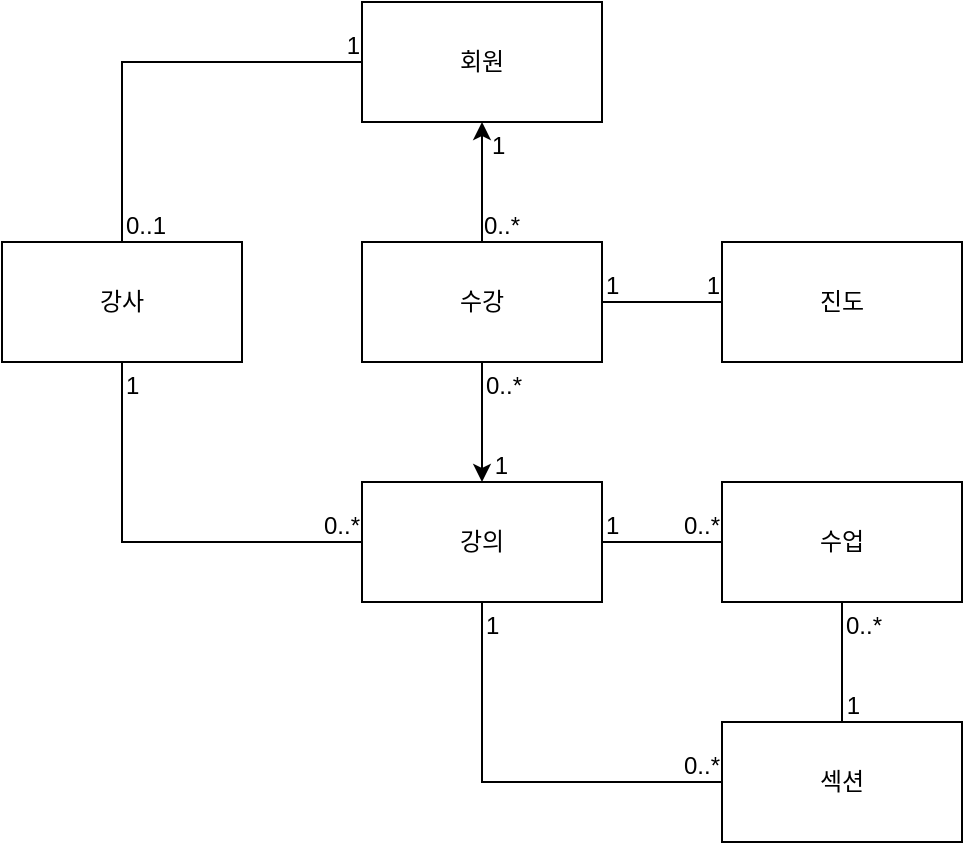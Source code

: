 <mxfile version="28.2.6">
  <diagram name="페이지-1" id="e-BFJlDE4Yh8At8BM7uv">
    <mxGraphModel dx="971" dy="709" grid="1" gridSize="10" guides="1" tooltips="1" connect="1" arrows="1" fold="1" page="1" pageScale="1" pageWidth="827" pageHeight="1169" math="0" shadow="0">
      <root>
        <mxCell id="0" />
        <mxCell id="1" parent="0" />
        <mxCell id="YEBo-6KzvP_jivz8MXjP-2" value="회원" style="rounded=0;whiteSpace=wrap;html=1;" vertex="1" parent="1">
          <mxGeometry x="300" y="70" width="120" height="60" as="geometry" />
        </mxCell>
        <mxCell id="YEBo-6KzvP_jivz8MXjP-3" value="수강" style="rounded=0;whiteSpace=wrap;html=1;" vertex="1" parent="1">
          <mxGeometry x="300" y="190" width="120" height="60" as="geometry" />
        </mxCell>
        <mxCell id="YEBo-6KzvP_jivz8MXjP-4" value="강사" style="rounded=0;whiteSpace=wrap;html=1;" vertex="1" parent="1">
          <mxGeometry x="120" y="190" width="120" height="60" as="geometry" />
        </mxCell>
        <mxCell id="YEBo-6KzvP_jivz8MXjP-5" value="" style="endArrow=none;html=1;rounded=0;" edge="1" parent="1" source="YEBo-6KzvP_jivz8MXjP-4" target="YEBo-6KzvP_jivz8MXjP-2">
          <mxGeometry relative="1" as="geometry">
            <mxPoint x="330" y="370" as="sourcePoint" />
            <mxPoint x="490" y="370" as="targetPoint" />
            <Array as="points">
              <mxPoint x="180" y="100" />
            </Array>
          </mxGeometry>
        </mxCell>
        <mxCell id="YEBo-6KzvP_jivz8MXjP-6" value="0..1" style="resizable=0;html=1;whiteSpace=wrap;align=left;verticalAlign=bottom;" connectable="0" vertex="1" parent="YEBo-6KzvP_jivz8MXjP-5">
          <mxGeometry x="-1" relative="1" as="geometry" />
        </mxCell>
        <mxCell id="YEBo-6KzvP_jivz8MXjP-7" value="1" style="resizable=0;html=1;whiteSpace=wrap;align=right;verticalAlign=bottom;" connectable="0" vertex="1" parent="YEBo-6KzvP_jivz8MXjP-5">
          <mxGeometry x="1" relative="1" as="geometry" />
        </mxCell>
        <mxCell id="YEBo-6KzvP_jivz8MXjP-8" value="진도" style="rounded=0;whiteSpace=wrap;html=1;" vertex="1" parent="1">
          <mxGeometry x="480" y="190" width="120" height="60" as="geometry" />
        </mxCell>
        <mxCell id="YEBo-6KzvP_jivz8MXjP-9" value="강의" style="rounded=0;whiteSpace=wrap;html=1;" vertex="1" parent="1">
          <mxGeometry x="300" y="310" width="120" height="60" as="geometry" />
        </mxCell>
        <mxCell id="YEBo-6KzvP_jivz8MXjP-10" value="수업" style="rounded=0;whiteSpace=wrap;html=1;" vertex="1" parent="1">
          <mxGeometry x="480" y="310" width="120" height="60" as="geometry" />
        </mxCell>
        <mxCell id="YEBo-6KzvP_jivz8MXjP-11" value="섹션" style="rounded=0;whiteSpace=wrap;html=1;" vertex="1" parent="1">
          <mxGeometry x="480" y="430" width="120" height="60" as="geometry" />
        </mxCell>
        <mxCell id="YEBo-6KzvP_jivz8MXjP-12" value="" style="endArrow=none;html=1;rounded=0;" edge="1" parent="1" source="YEBo-6KzvP_jivz8MXjP-4" target="YEBo-6KzvP_jivz8MXjP-9">
          <mxGeometry relative="1" as="geometry">
            <mxPoint x="330" y="370" as="sourcePoint" />
            <mxPoint x="490" y="370" as="targetPoint" />
            <Array as="points">
              <mxPoint x="180" y="340" />
            </Array>
          </mxGeometry>
        </mxCell>
        <mxCell id="YEBo-6KzvP_jivz8MXjP-13" value="1" style="resizable=0;html=1;whiteSpace=wrap;align=left;verticalAlign=bottom;" connectable="0" vertex="1" parent="YEBo-6KzvP_jivz8MXjP-12">
          <mxGeometry x="-1" relative="1" as="geometry">
            <mxPoint y="20" as="offset" />
          </mxGeometry>
        </mxCell>
        <mxCell id="YEBo-6KzvP_jivz8MXjP-14" value="0..*" style="resizable=0;html=1;whiteSpace=wrap;align=right;verticalAlign=bottom;" connectable="0" vertex="1" parent="YEBo-6KzvP_jivz8MXjP-12">
          <mxGeometry x="1" relative="1" as="geometry" />
        </mxCell>
        <mxCell id="YEBo-6KzvP_jivz8MXjP-15" value="" style="endArrow=none;html=1;rounded=0;" edge="1" parent="1" source="YEBo-6KzvP_jivz8MXjP-3" target="YEBo-6KzvP_jivz8MXjP-8">
          <mxGeometry relative="1" as="geometry">
            <mxPoint x="330" y="370" as="sourcePoint" />
            <mxPoint x="490" y="370" as="targetPoint" />
          </mxGeometry>
        </mxCell>
        <mxCell id="YEBo-6KzvP_jivz8MXjP-16" value="1" style="resizable=0;html=1;whiteSpace=wrap;align=left;verticalAlign=bottom;" connectable="0" vertex="1" parent="YEBo-6KzvP_jivz8MXjP-15">
          <mxGeometry x="-1" relative="1" as="geometry" />
        </mxCell>
        <mxCell id="YEBo-6KzvP_jivz8MXjP-17" value="1" style="resizable=0;html=1;whiteSpace=wrap;align=right;verticalAlign=bottom;" connectable="0" vertex="1" parent="YEBo-6KzvP_jivz8MXjP-15">
          <mxGeometry x="1" relative="1" as="geometry" />
        </mxCell>
        <mxCell id="YEBo-6KzvP_jivz8MXjP-22" value="" style="endArrow=none;html=1;rounded=0;" edge="1" parent="1" source="YEBo-6KzvP_jivz8MXjP-9" target="YEBo-6KzvP_jivz8MXjP-10">
          <mxGeometry relative="1" as="geometry">
            <mxPoint x="330" y="370" as="sourcePoint" />
            <mxPoint x="490" y="370" as="targetPoint" />
          </mxGeometry>
        </mxCell>
        <mxCell id="YEBo-6KzvP_jivz8MXjP-23" value="1" style="resizable=0;html=1;whiteSpace=wrap;align=left;verticalAlign=bottom;" connectable="0" vertex="1" parent="YEBo-6KzvP_jivz8MXjP-22">
          <mxGeometry x="-1" relative="1" as="geometry" />
        </mxCell>
        <mxCell id="YEBo-6KzvP_jivz8MXjP-24" value="0..*" style="resizable=0;html=1;whiteSpace=wrap;align=right;verticalAlign=bottom;" connectable="0" vertex="1" parent="YEBo-6KzvP_jivz8MXjP-22">
          <mxGeometry x="1" relative="1" as="geometry" />
        </mxCell>
        <mxCell id="YEBo-6KzvP_jivz8MXjP-25" value="" style="endArrow=none;html=1;rounded=0;" edge="1" parent="1" source="YEBo-6KzvP_jivz8MXjP-10" target="YEBo-6KzvP_jivz8MXjP-11">
          <mxGeometry relative="1" as="geometry">
            <mxPoint x="330" y="370" as="sourcePoint" />
            <mxPoint x="490" y="370" as="targetPoint" />
          </mxGeometry>
        </mxCell>
        <mxCell id="YEBo-6KzvP_jivz8MXjP-26" value="0..*" style="resizable=0;html=1;whiteSpace=wrap;align=left;verticalAlign=bottom;" connectable="0" vertex="1" parent="YEBo-6KzvP_jivz8MXjP-25">
          <mxGeometry x="-1" relative="1" as="geometry">
            <mxPoint y="20" as="offset" />
          </mxGeometry>
        </mxCell>
        <mxCell id="YEBo-6KzvP_jivz8MXjP-27" value="1" style="resizable=0;html=1;whiteSpace=wrap;align=right;verticalAlign=bottom;" connectable="0" vertex="1" parent="YEBo-6KzvP_jivz8MXjP-25">
          <mxGeometry x="1" relative="1" as="geometry">
            <mxPoint x="10" as="offset" />
          </mxGeometry>
        </mxCell>
        <mxCell id="YEBo-6KzvP_jivz8MXjP-28" value="" style="endArrow=none;html=1;rounded=0;" edge="1" parent="1" source="YEBo-6KzvP_jivz8MXjP-9" target="YEBo-6KzvP_jivz8MXjP-11">
          <mxGeometry relative="1" as="geometry">
            <mxPoint x="330" y="370" as="sourcePoint" />
            <mxPoint x="490" y="370" as="targetPoint" />
            <Array as="points">
              <mxPoint x="360" y="460" />
            </Array>
          </mxGeometry>
        </mxCell>
        <mxCell id="YEBo-6KzvP_jivz8MXjP-29" value="1" style="resizable=0;html=1;whiteSpace=wrap;align=left;verticalAlign=bottom;" connectable="0" vertex="1" parent="YEBo-6KzvP_jivz8MXjP-28">
          <mxGeometry x="-1" relative="1" as="geometry">
            <mxPoint y="20" as="offset" />
          </mxGeometry>
        </mxCell>
        <mxCell id="YEBo-6KzvP_jivz8MXjP-30" value="0..*" style="resizable=0;html=1;whiteSpace=wrap;align=right;verticalAlign=bottom;" connectable="0" vertex="1" parent="YEBo-6KzvP_jivz8MXjP-28">
          <mxGeometry x="1" relative="1" as="geometry" />
        </mxCell>
        <mxCell id="YEBo-6KzvP_jivz8MXjP-31" value="" style="endArrow=none;html=1;rounded=0;startArrow=classic;startFill=1;" edge="1" parent="1" source="YEBo-6KzvP_jivz8MXjP-2" target="YEBo-6KzvP_jivz8MXjP-3">
          <mxGeometry relative="1" as="geometry">
            <mxPoint x="330" y="370" as="sourcePoint" />
            <mxPoint x="490" y="370" as="targetPoint" />
          </mxGeometry>
        </mxCell>
        <mxCell id="YEBo-6KzvP_jivz8MXjP-32" value="1" style="resizable=0;html=1;whiteSpace=wrap;align=left;verticalAlign=bottom;" connectable="0" vertex="1" parent="YEBo-6KzvP_jivz8MXjP-31">
          <mxGeometry x="-1" relative="1" as="geometry">
            <mxPoint x="3" y="20" as="offset" />
          </mxGeometry>
        </mxCell>
        <mxCell id="YEBo-6KzvP_jivz8MXjP-33" value="0..*" style="resizable=0;html=1;whiteSpace=wrap;align=right;verticalAlign=bottom;" connectable="0" vertex="1" parent="YEBo-6KzvP_jivz8MXjP-31">
          <mxGeometry x="1" relative="1" as="geometry">
            <mxPoint x="20" as="offset" />
          </mxGeometry>
        </mxCell>
        <mxCell id="YEBo-6KzvP_jivz8MXjP-34" value="" style="endArrow=classic;html=1;rounded=0;endFill=1;" edge="1" parent="1" source="YEBo-6KzvP_jivz8MXjP-3" target="YEBo-6KzvP_jivz8MXjP-9">
          <mxGeometry relative="1" as="geometry">
            <mxPoint x="330" y="370" as="sourcePoint" />
            <mxPoint x="490" y="370" as="targetPoint" />
          </mxGeometry>
        </mxCell>
        <mxCell id="YEBo-6KzvP_jivz8MXjP-35" value="0..*" style="resizable=0;html=1;whiteSpace=wrap;align=left;verticalAlign=bottom;" connectable="0" vertex="1" parent="YEBo-6KzvP_jivz8MXjP-34">
          <mxGeometry x="-1" relative="1" as="geometry">
            <mxPoint y="20" as="offset" />
          </mxGeometry>
        </mxCell>
        <mxCell id="YEBo-6KzvP_jivz8MXjP-36" value="1" style="resizable=0;html=1;whiteSpace=wrap;align=right;verticalAlign=bottom;" connectable="0" vertex="1" parent="YEBo-6KzvP_jivz8MXjP-34">
          <mxGeometry x="1" relative="1" as="geometry">
            <mxPoint x="14" as="offset" />
          </mxGeometry>
        </mxCell>
      </root>
    </mxGraphModel>
  </diagram>
</mxfile>
